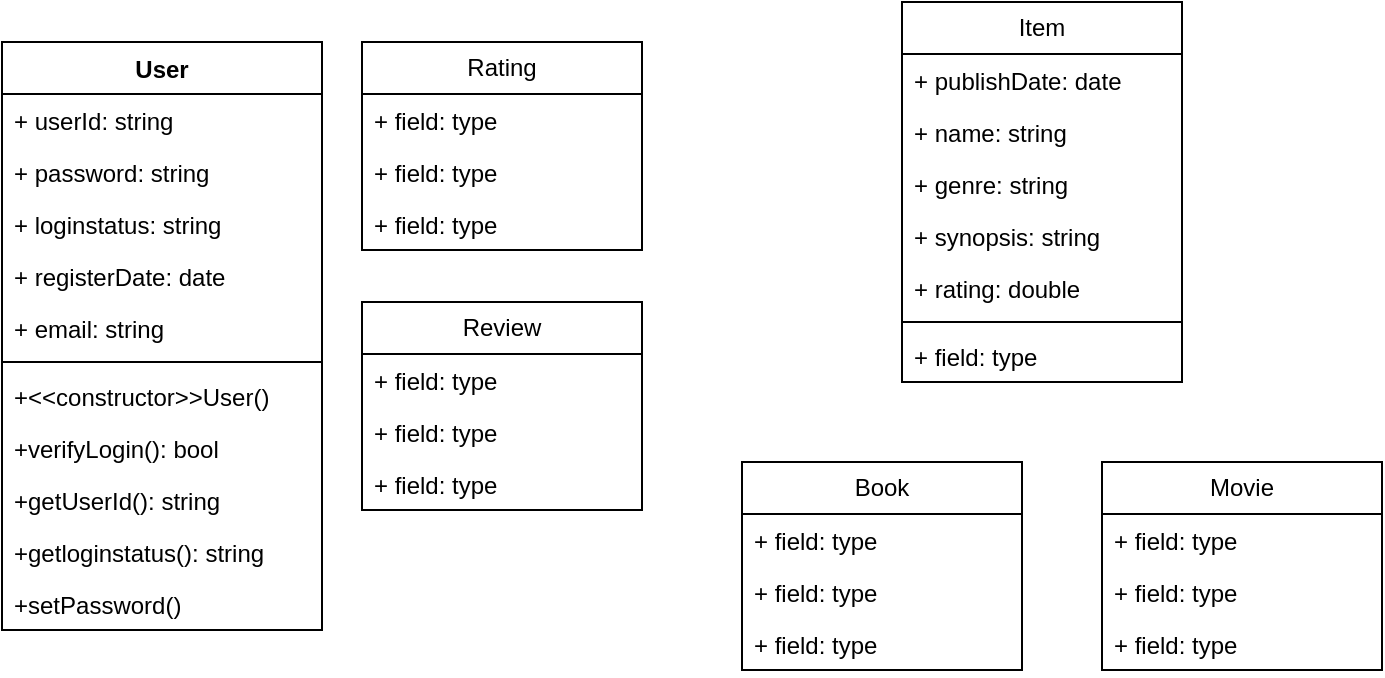 <mxfile version="24.5.3" type="github">
  <diagram name="Page-1" id="Aa6L48-u0KK2JetagqG2">
    <mxGraphModel dx="544" dy="326" grid="1" gridSize="10" guides="1" tooltips="1" connect="1" arrows="1" fold="1" page="1" pageScale="1" pageWidth="827" pageHeight="1169" math="0" shadow="0">
      <root>
        <mxCell id="0" />
        <mxCell id="1" parent="0" />
        <mxCell id="h7vfuRGe6evJKyCyvvGI-7" value="User" style="swimlane;fontStyle=1;align=center;verticalAlign=top;childLayout=stackLayout;horizontal=1;startSize=26;horizontalStack=0;resizeParent=1;resizeParentMax=0;resizeLast=0;collapsible=1;marginBottom=0;whiteSpace=wrap;html=1;" vertex="1" parent="1">
          <mxGeometry x="120" y="120" width="160" height="294" as="geometry" />
        </mxCell>
        <mxCell id="h7vfuRGe6evJKyCyvvGI-8" value="+ userId: string" style="text;strokeColor=none;fillColor=none;align=left;verticalAlign=top;spacingLeft=4;spacingRight=4;overflow=hidden;rotatable=0;points=[[0,0.5],[1,0.5]];portConstraint=eastwest;whiteSpace=wrap;html=1;" vertex="1" parent="h7vfuRGe6evJKyCyvvGI-7">
          <mxGeometry y="26" width="160" height="26" as="geometry" />
        </mxCell>
        <mxCell id="h7vfuRGe6evJKyCyvvGI-11" value="+ password: string" style="text;strokeColor=none;fillColor=none;align=left;verticalAlign=top;spacingLeft=4;spacingRight=4;overflow=hidden;rotatable=0;points=[[0,0.5],[1,0.5]];portConstraint=eastwest;whiteSpace=wrap;html=1;" vertex="1" parent="h7vfuRGe6evJKyCyvvGI-7">
          <mxGeometry y="52" width="160" height="26" as="geometry" />
        </mxCell>
        <mxCell id="h7vfuRGe6evJKyCyvvGI-12" value="+ loginstatus: string" style="text;strokeColor=none;fillColor=none;align=left;verticalAlign=top;spacingLeft=4;spacingRight=4;overflow=hidden;rotatable=0;points=[[0,0.5],[1,0.5]];portConstraint=eastwest;whiteSpace=wrap;html=1;" vertex="1" parent="h7vfuRGe6evJKyCyvvGI-7">
          <mxGeometry y="78" width="160" height="26" as="geometry" />
        </mxCell>
        <mxCell id="h7vfuRGe6evJKyCyvvGI-15" value="+ registerDate: date" style="text;strokeColor=none;fillColor=none;align=left;verticalAlign=top;spacingLeft=4;spacingRight=4;overflow=hidden;rotatable=0;points=[[0,0.5],[1,0.5]];portConstraint=eastwest;whiteSpace=wrap;html=1;" vertex="1" parent="h7vfuRGe6evJKyCyvvGI-7">
          <mxGeometry y="104" width="160" height="26" as="geometry" />
        </mxCell>
        <mxCell id="h7vfuRGe6evJKyCyvvGI-28" value="+ email: string" style="text;strokeColor=none;fillColor=none;align=left;verticalAlign=top;spacingLeft=4;spacingRight=4;overflow=hidden;rotatable=0;points=[[0,0.5],[1,0.5]];portConstraint=eastwest;whiteSpace=wrap;html=1;" vertex="1" parent="h7vfuRGe6evJKyCyvvGI-7">
          <mxGeometry y="130" width="160" height="26" as="geometry" />
        </mxCell>
        <mxCell id="h7vfuRGe6evJKyCyvvGI-9" value="" style="line;strokeWidth=1;fillColor=none;align=left;verticalAlign=middle;spacingTop=-1;spacingLeft=3;spacingRight=3;rotatable=0;labelPosition=right;points=[];portConstraint=eastwest;strokeColor=inherit;" vertex="1" parent="h7vfuRGe6evJKyCyvvGI-7">
          <mxGeometry y="156" width="160" height="8" as="geometry" />
        </mxCell>
        <mxCell id="h7vfuRGe6evJKyCyvvGI-26" value="+&amp;lt;&amp;lt;constructor&amp;gt;&amp;gt;User()" style="text;strokeColor=none;fillColor=none;align=left;verticalAlign=top;spacingLeft=4;spacingRight=4;overflow=hidden;rotatable=0;points=[[0,0.5],[1,0.5]];portConstraint=eastwest;whiteSpace=wrap;html=1;" vertex="1" parent="h7vfuRGe6evJKyCyvvGI-7">
          <mxGeometry y="164" width="160" height="26" as="geometry" />
        </mxCell>
        <mxCell id="h7vfuRGe6evJKyCyvvGI-10" value="+verifyLogin(): bool" style="text;strokeColor=none;fillColor=none;align=left;verticalAlign=top;spacingLeft=4;spacingRight=4;overflow=hidden;rotatable=0;points=[[0,0.5],[1,0.5]];portConstraint=eastwest;whiteSpace=wrap;html=1;" vertex="1" parent="h7vfuRGe6evJKyCyvvGI-7">
          <mxGeometry y="190" width="160" height="26" as="geometry" />
        </mxCell>
        <mxCell id="h7vfuRGe6evJKyCyvvGI-24" value="+getUserId(): string" style="text;strokeColor=none;fillColor=none;align=left;verticalAlign=top;spacingLeft=4;spacingRight=4;overflow=hidden;rotatable=0;points=[[0,0.5],[1,0.5]];portConstraint=eastwest;whiteSpace=wrap;html=1;" vertex="1" parent="h7vfuRGe6evJKyCyvvGI-7">
          <mxGeometry y="216" width="160" height="26" as="geometry" />
        </mxCell>
        <mxCell id="h7vfuRGe6evJKyCyvvGI-25" value="+getloginstatus(): string" style="text;strokeColor=none;fillColor=none;align=left;verticalAlign=top;spacingLeft=4;spacingRight=4;overflow=hidden;rotatable=0;points=[[0,0.5],[1,0.5]];portConstraint=eastwest;whiteSpace=wrap;html=1;" vertex="1" parent="h7vfuRGe6evJKyCyvvGI-7">
          <mxGeometry y="242" width="160" height="26" as="geometry" />
        </mxCell>
        <mxCell id="h7vfuRGe6evJKyCyvvGI-51" value="+setPassword()" style="text;strokeColor=none;fillColor=none;align=left;verticalAlign=top;spacingLeft=4;spacingRight=4;overflow=hidden;rotatable=0;points=[[0,0.5],[1,0.5]];portConstraint=eastwest;whiteSpace=wrap;html=1;" vertex="1" parent="h7vfuRGe6evJKyCyvvGI-7">
          <mxGeometry y="268" width="160" height="26" as="geometry" />
        </mxCell>
        <mxCell id="h7vfuRGe6evJKyCyvvGI-16" value="Review" style="swimlane;fontStyle=0;childLayout=stackLayout;horizontal=1;startSize=26;fillColor=none;horizontalStack=0;resizeParent=1;resizeParentMax=0;resizeLast=0;collapsible=1;marginBottom=0;whiteSpace=wrap;html=1;" vertex="1" parent="1">
          <mxGeometry x="300" y="250" width="140" height="104" as="geometry" />
        </mxCell>
        <mxCell id="h7vfuRGe6evJKyCyvvGI-17" value="+ field: type" style="text;strokeColor=none;fillColor=none;align=left;verticalAlign=top;spacingLeft=4;spacingRight=4;overflow=hidden;rotatable=0;points=[[0,0.5],[1,0.5]];portConstraint=eastwest;whiteSpace=wrap;html=1;" vertex="1" parent="h7vfuRGe6evJKyCyvvGI-16">
          <mxGeometry y="26" width="140" height="26" as="geometry" />
        </mxCell>
        <mxCell id="h7vfuRGe6evJKyCyvvGI-18" value="+ field: type" style="text;strokeColor=none;fillColor=none;align=left;verticalAlign=top;spacingLeft=4;spacingRight=4;overflow=hidden;rotatable=0;points=[[0,0.5],[1,0.5]];portConstraint=eastwest;whiteSpace=wrap;html=1;" vertex="1" parent="h7vfuRGe6evJKyCyvvGI-16">
          <mxGeometry y="52" width="140" height="26" as="geometry" />
        </mxCell>
        <mxCell id="h7vfuRGe6evJKyCyvvGI-19" value="+ field: type" style="text;strokeColor=none;fillColor=none;align=left;verticalAlign=top;spacingLeft=4;spacingRight=4;overflow=hidden;rotatable=0;points=[[0,0.5],[1,0.5]];portConstraint=eastwest;whiteSpace=wrap;html=1;" vertex="1" parent="h7vfuRGe6evJKyCyvvGI-16">
          <mxGeometry y="78" width="140" height="26" as="geometry" />
        </mxCell>
        <mxCell id="h7vfuRGe6evJKyCyvvGI-29" value="Item" style="swimlane;fontStyle=0;childLayout=stackLayout;horizontal=1;startSize=26;fillColor=none;horizontalStack=0;resizeParent=1;resizeParentMax=0;resizeLast=0;collapsible=1;marginBottom=0;whiteSpace=wrap;html=1;" vertex="1" parent="1">
          <mxGeometry x="570" y="100" width="140" height="190" as="geometry" />
        </mxCell>
        <mxCell id="h7vfuRGe6evJKyCyvvGI-30" value="+ publishDate: date" style="text;strokeColor=none;fillColor=none;align=left;verticalAlign=top;spacingLeft=4;spacingRight=4;overflow=hidden;rotatable=0;points=[[0,0.5],[1,0.5]];portConstraint=eastwest;whiteSpace=wrap;html=1;" vertex="1" parent="h7vfuRGe6evJKyCyvvGI-29">
          <mxGeometry y="26" width="140" height="26" as="geometry" />
        </mxCell>
        <mxCell id="h7vfuRGe6evJKyCyvvGI-31" value="+ name: string" style="text;strokeColor=none;fillColor=none;align=left;verticalAlign=top;spacingLeft=4;spacingRight=4;overflow=hidden;rotatable=0;points=[[0,0.5],[1,0.5]];portConstraint=eastwest;whiteSpace=wrap;html=1;" vertex="1" parent="h7vfuRGe6evJKyCyvvGI-29">
          <mxGeometry y="52" width="140" height="26" as="geometry" />
        </mxCell>
        <mxCell id="h7vfuRGe6evJKyCyvvGI-45" value="+ genre: string" style="text;strokeColor=none;fillColor=none;align=left;verticalAlign=top;spacingLeft=4;spacingRight=4;overflow=hidden;rotatable=0;points=[[0,0.5],[1,0.5]];portConstraint=eastwest;whiteSpace=wrap;html=1;" vertex="1" parent="h7vfuRGe6evJKyCyvvGI-29">
          <mxGeometry y="78" width="140" height="26" as="geometry" />
        </mxCell>
        <mxCell id="h7vfuRGe6evJKyCyvvGI-48" value="+ synopsis: string" style="text;strokeColor=none;fillColor=none;align=left;verticalAlign=top;spacingLeft=4;spacingRight=4;overflow=hidden;rotatable=0;points=[[0,0.5],[1,0.5]];portConstraint=eastwest;whiteSpace=wrap;html=1;" vertex="1" parent="h7vfuRGe6evJKyCyvvGI-29">
          <mxGeometry y="104" width="140" height="26" as="geometry" />
        </mxCell>
        <mxCell id="h7vfuRGe6evJKyCyvvGI-49" value="+ rating: double" style="text;strokeColor=none;fillColor=none;align=left;verticalAlign=top;spacingLeft=4;spacingRight=4;overflow=hidden;rotatable=0;points=[[0,0.5],[1,0.5]];portConstraint=eastwest;whiteSpace=wrap;html=1;" vertex="1" parent="h7vfuRGe6evJKyCyvvGI-29">
          <mxGeometry y="130" width="140" height="26" as="geometry" />
        </mxCell>
        <mxCell id="h7vfuRGe6evJKyCyvvGI-46" value="" style="line;strokeWidth=1;fillColor=none;align=left;verticalAlign=middle;spacingTop=-1;spacingLeft=3;spacingRight=3;rotatable=0;labelPosition=right;points=[];portConstraint=eastwest;strokeColor=inherit;" vertex="1" parent="h7vfuRGe6evJKyCyvvGI-29">
          <mxGeometry y="156" width="140" height="8" as="geometry" />
        </mxCell>
        <mxCell id="h7vfuRGe6evJKyCyvvGI-32" value="+ field: type" style="text;strokeColor=none;fillColor=none;align=left;verticalAlign=top;spacingLeft=4;spacingRight=4;overflow=hidden;rotatable=0;points=[[0,0.5],[1,0.5]];portConstraint=eastwest;whiteSpace=wrap;html=1;" vertex="1" parent="h7vfuRGe6evJKyCyvvGI-29">
          <mxGeometry y="164" width="140" height="26" as="geometry" />
        </mxCell>
        <mxCell id="h7vfuRGe6evJKyCyvvGI-33" value="Book" style="swimlane;fontStyle=0;childLayout=stackLayout;horizontal=1;startSize=26;fillColor=none;horizontalStack=0;resizeParent=1;resizeParentMax=0;resizeLast=0;collapsible=1;marginBottom=0;whiteSpace=wrap;html=1;" vertex="1" parent="1">
          <mxGeometry x="490" y="330" width="140" height="104" as="geometry" />
        </mxCell>
        <mxCell id="h7vfuRGe6evJKyCyvvGI-34" value="+ field: type" style="text;strokeColor=none;fillColor=none;align=left;verticalAlign=top;spacingLeft=4;spacingRight=4;overflow=hidden;rotatable=0;points=[[0,0.5],[1,0.5]];portConstraint=eastwest;whiteSpace=wrap;html=1;" vertex="1" parent="h7vfuRGe6evJKyCyvvGI-33">
          <mxGeometry y="26" width="140" height="26" as="geometry" />
        </mxCell>
        <mxCell id="h7vfuRGe6evJKyCyvvGI-35" value="+ field: type" style="text;strokeColor=none;fillColor=none;align=left;verticalAlign=top;spacingLeft=4;spacingRight=4;overflow=hidden;rotatable=0;points=[[0,0.5],[1,0.5]];portConstraint=eastwest;whiteSpace=wrap;html=1;" vertex="1" parent="h7vfuRGe6evJKyCyvvGI-33">
          <mxGeometry y="52" width="140" height="26" as="geometry" />
        </mxCell>
        <mxCell id="h7vfuRGe6evJKyCyvvGI-36" value="+ field: type" style="text;strokeColor=none;fillColor=none;align=left;verticalAlign=top;spacingLeft=4;spacingRight=4;overflow=hidden;rotatable=0;points=[[0,0.5],[1,0.5]];portConstraint=eastwest;whiteSpace=wrap;html=1;" vertex="1" parent="h7vfuRGe6evJKyCyvvGI-33">
          <mxGeometry y="78" width="140" height="26" as="geometry" />
        </mxCell>
        <mxCell id="h7vfuRGe6evJKyCyvvGI-37" value="Movie" style="swimlane;fontStyle=0;childLayout=stackLayout;horizontal=1;startSize=26;fillColor=none;horizontalStack=0;resizeParent=1;resizeParentMax=0;resizeLast=0;collapsible=1;marginBottom=0;whiteSpace=wrap;html=1;" vertex="1" parent="1">
          <mxGeometry x="670" y="330" width="140" height="104" as="geometry">
            <mxRectangle x="670" y="330" width="70" height="30" as="alternateBounds" />
          </mxGeometry>
        </mxCell>
        <mxCell id="h7vfuRGe6evJKyCyvvGI-38" value="+ field: type" style="text;strokeColor=none;fillColor=none;align=left;verticalAlign=top;spacingLeft=4;spacingRight=4;overflow=hidden;rotatable=0;points=[[0,0.5],[1,0.5]];portConstraint=eastwest;whiteSpace=wrap;html=1;" vertex="1" parent="h7vfuRGe6evJKyCyvvGI-37">
          <mxGeometry y="26" width="140" height="26" as="geometry" />
        </mxCell>
        <mxCell id="h7vfuRGe6evJKyCyvvGI-39" value="+ field: type" style="text;strokeColor=none;fillColor=none;align=left;verticalAlign=top;spacingLeft=4;spacingRight=4;overflow=hidden;rotatable=0;points=[[0,0.5],[1,0.5]];portConstraint=eastwest;whiteSpace=wrap;html=1;" vertex="1" parent="h7vfuRGe6evJKyCyvvGI-37">
          <mxGeometry y="52" width="140" height="26" as="geometry" />
        </mxCell>
        <mxCell id="h7vfuRGe6evJKyCyvvGI-40" value="+ field: type" style="text;strokeColor=none;fillColor=none;align=left;verticalAlign=top;spacingLeft=4;spacingRight=4;overflow=hidden;rotatable=0;points=[[0,0.5],[1,0.5]];portConstraint=eastwest;whiteSpace=wrap;html=1;" vertex="1" parent="h7vfuRGe6evJKyCyvvGI-37">
          <mxGeometry y="78" width="140" height="26" as="geometry" />
        </mxCell>
        <mxCell id="h7vfuRGe6evJKyCyvvGI-41" value="Rating" style="swimlane;fontStyle=0;childLayout=stackLayout;horizontal=1;startSize=26;fillColor=none;horizontalStack=0;resizeParent=1;resizeParentMax=0;resizeLast=0;collapsible=1;marginBottom=0;whiteSpace=wrap;html=1;" vertex="1" parent="1">
          <mxGeometry x="300" y="120" width="140" height="104" as="geometry" />
        </mxCell>
        <mxCell id="h7vfuRGe6evJKyCyvvGI-42" value="+ field: type" style="text;strokeColor=none;fillColor=none;align=left;verticalAlign=top;spacingLeft=4;spacingRight=4;overflow=hidden;rotatable=0;points=[[0,0.5],[1,0.5]];portConstraint=eastwest;whiteSpace=wrap;html=1;" vertex="1" parent="h7vfuRGe6evJKyCyvvGI-41">
          <mxGeometry y="26" width="140" height="26" as="geometry" />
        </mxCell>
        <mxCell id="h7vfuRGe6evJKyCyvvGI-43" value="+ field: type" style="text;strokeColor=none;fillColor=none;align=left;verticalAlign=top;spacingLeft=4;spacingRight=4;overflow=hidden;rotatable=0;points=[[0,0.5],[1,0.5]];portConstraint=eastwest;whiteSpace=wrap;html=1;" vertex="1" parent="h7vfuRGe6evJKyCyvvGI-41">
          <mxGeometry y="52" width="140" height="26" as="geometry" />
        </mxCell>
        <mxCell id="h7vfuRGe6evJKyCyvvGI-44" value="+ field: type" style="text;strokeColor=none;fillColor=none;align=left;verticalAlign=top;spacingLeft=4;spacingRight=4;overflow=hidden;rotatable=0;points=[[0,0.5],[1,0.5]];portConstraint=eastwest;whiteSpace=wrap;html=1;" vertex="1" parent="h7vfuRGe6evJKyCyvvGI-41">
          <mxGeometry y="78" width="140" height="26" as="geometry" />
        </mxCell>
      </root>
    </mxGraphModel>
  </diagram>
</mxfile>

